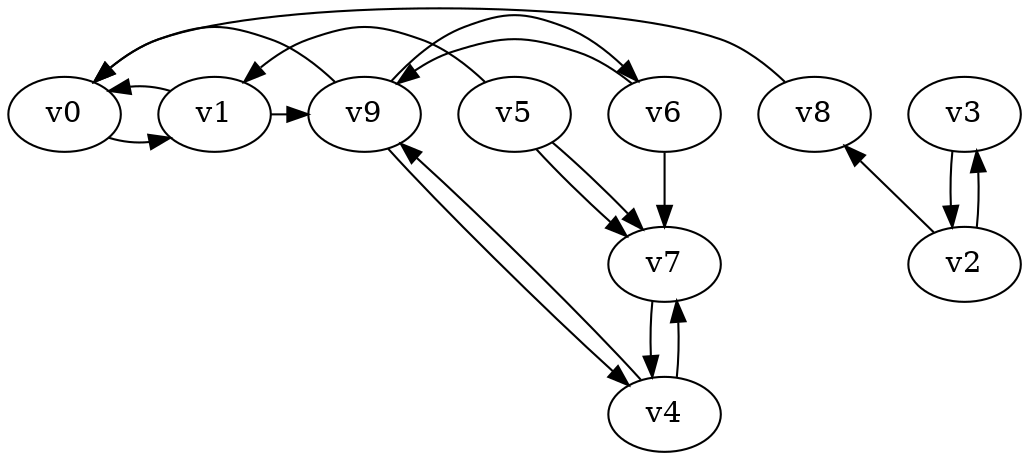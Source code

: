 // Benchmark game 8 - 10 vertices
digraph G {
    v0 [name="v0", player=1];
    v1 [name="v1", player=1];
    v2 [name="v2", player=1];
    v3 [name="v3", player=1];
    v4 [name="v4", player=1];
    v5 [name="v5", player=1, target=1];
    v6 [name="v6", player=0];
    v7 [name="v7", player=1];
    v8 [name="v8", player=0];
    v9 [name="v9", player=0];

    v0 -> v1 [constraint="time >= 11"];
    v1 -> v0 [constraint="time >= 4"];
    v2 -> v3 [constraint="time >= 10"];
    v3 -> v2;
    v4 -> v7 [constraint="time % 6 == 1"];
    v5 -> v7 [constraint="time % 4 == 1"];
    v6 -> v9 [constraint="time % 2 == 0"];
    v7 -> v4;
    v8 -> v0 [constraint="time <= 23"];
    v9 -> v6 [constraint="time == 6"];
    v1 -> v9 [constraint="time % 3 == 0"];
    v4 -> v9 [constraint="time >= 13"];
    v9 -> v0 [constraint="time == 13"];
    v5 -> v1 [constraint="time % 4 == 0"];
    v6 -> v7;
    v5 -> v7 [constraint="time >= 7"];
    v2 -> v8 [constraint="(time % 4 == 1) || (time % 4 == 1)"];
    v9 -> v4 [constraint="time == 7"];
}
